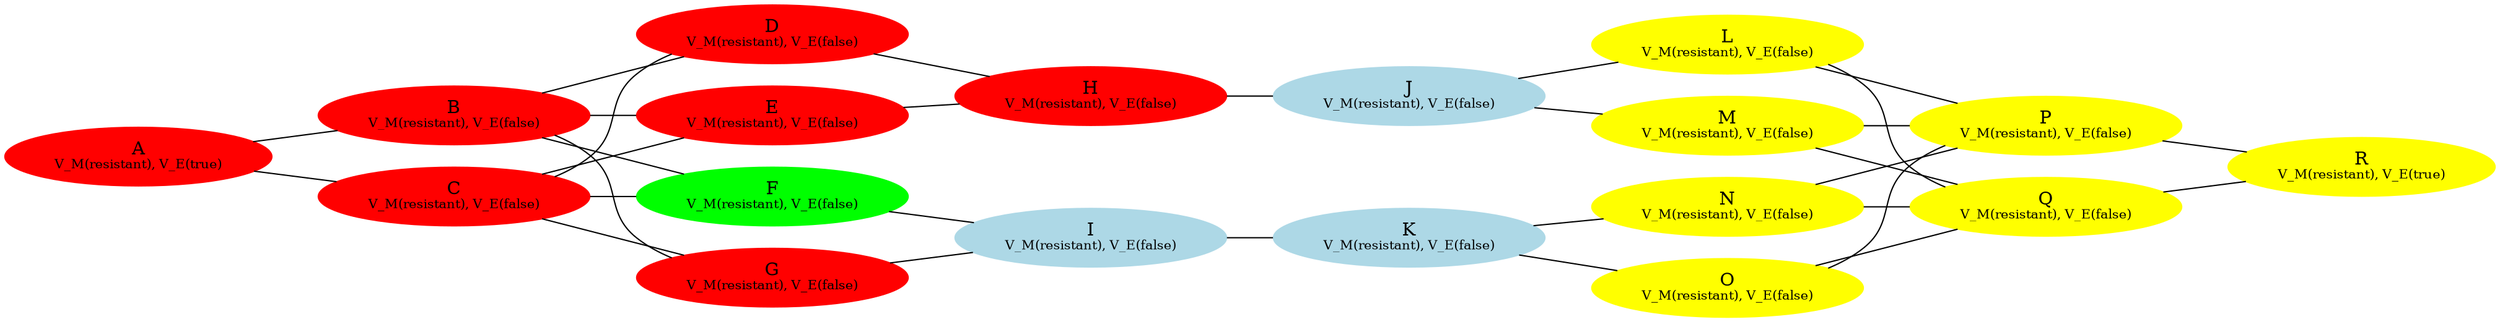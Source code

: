 graph {
 rankdir=LR;
A[label=<A<BR /><FONT POINT-SIZE="10">V_M(resistant), V_E(true)</FONT>>,style=filled, color=red];
B[label=<B<BR /><FONT POINT-SIZE="10">V_M(resistant), V_E(false)</FONT>>,style=filled, color=red];
C[label=<C<BR /><FONT POINT-SIZE="10">V_M(resistant), V_E(false)</FONT>>,style=filled, color=red];
D[label=<D<BR /><FONT POINT-SIZE="10">V_M(resistant), V_E(false)</FONT>>,style=filled, color=red];
E[label=<E<BR /><FONT POINT-SIZE="10">V_M(resistant), V_E(false)</FONT>>,style=filled, color=red];
F[label=<F<BR /><FONT POINT-SIZE="10">V_M(resistant), V_E(false)</FONT>>,style=filled, color=green];
G[label=<G<BR /><FONT POINT-SIZE="10">V_M(resistant), V_E(false)</FONT>>,style=filled, color=red];
H[label=<H<BR /><FONT POINT-SIZE="10">V_M(resistant), V_E(false)</FONT>>,style=filled, color=red];
I[label=<I<BR /><FONT POINT-SIZE="10">V_M(resistant), V_E(false)</FONT>>,style=filled, color=lightblue];
J[label=<J<BR /><FONT POINT-SIZE="10">V_M(resistant), V_E(false)</FONT>>,style=filled, color=lightblue];
K[label=<K<BR /><FONT POINT-SIZE="10">V_M(resistant), V_E(false)</FONT>>,style=filled, color=lightblue];
L[label=<L<BR /><FONT POINT-SIZE="10">V_M(resistant), V_E(false)</FONT>>,style=filled, color=yellow];
M[label=<M<BR /><FONT POINT-SIZE="10">V_M(resistant), V_E(false)</FONT>>,style=filled, color=yellow];
N[label=<N<BR /><FONT POINT-SIZE="10">V_M(resistant), V_E(false)</FONT>>,style=filled, color=yellow];
O[label=<O<BR /><FONT POINT-SIZE="10">V_M(resistant), V_E(false)</FONT>>,style=filled, color=yellow];
P[label=<P<BR /><FONT POINT-SIZE="10">V_M(resistant), V_E(false)</FONT>>,style=filled, color=yellow];
Q[label=<Q<BR /><FONT POINT-SIZE="10">V_M(resistant), V_E(false)</FONT>>,style=filled, color=yellow];
R[label=<R<BR /><FONT POINT-SIZE="10">V_M(resistant), V_E(true)</FONT>>,style=filled, color=yellow];
A -- {{B C }}
B -- {{D E F G }}
C -- {{D E F G }}
D -- {{H }}
E -- {{H }}
F -- {{I }}
G -- {{I }}
H -- {{J }}
I -- {{K }}
J -- {{L M }}
K -- {{N O }}
L -- {{P Q }}
M -- {{P Q }}
N -- {{P Q }}
O -- {{P Q }}
P -- {{R }}
Q -- {{R }}
R -- {{}}
}